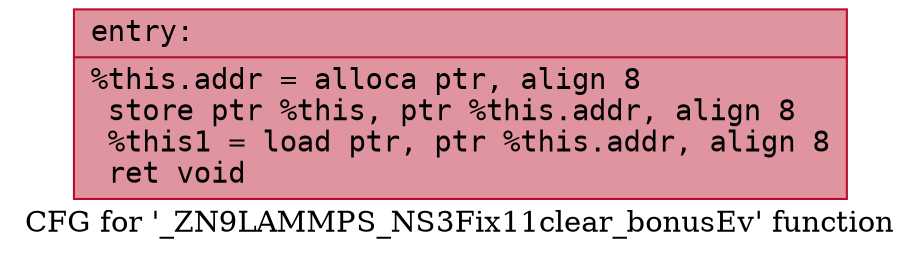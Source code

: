digraph "CFG for '_ZN9LAMMPS_NS3Fix11clear_bonusEv' function" {
	label="CFG for '_ZN9LAMMPS_NS3Fix11clear_bonusEv' function";

	Node0x560f40d9d7b0 [shape=record,color="#b70d28ff", style=filled, fillcolor="#b70d2870" fontname="Courier",label="{entry:\l|  %this.addr = alloca ptr, align 8\l  store ptr %this, ptr %this.addr, align 8\l  %this1 = load ptr, ptr %this.addr, align 8\l  ret void\l}"];
}
